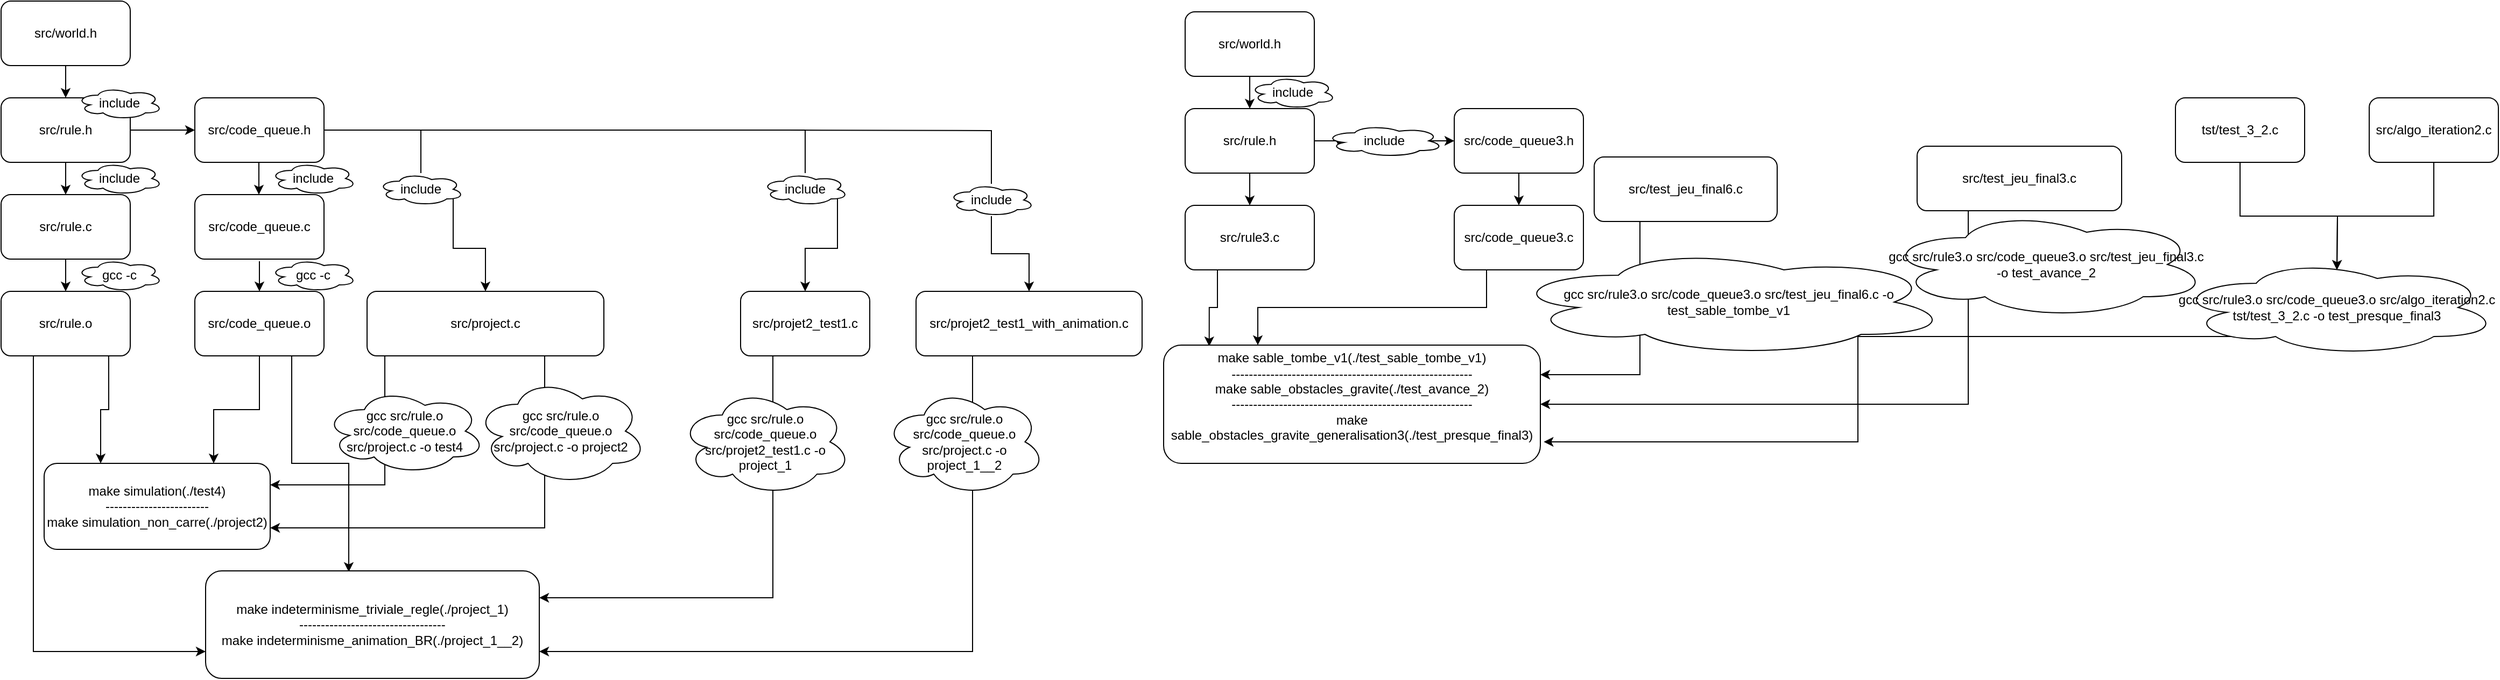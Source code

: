 <mxfile version="15.9.6" type="github" pages="2"><diagram id="K4hoPc6rqIB9uQjKa4mO" name="Page-1"><mxGraphModel dx="2756" dy="1717" grid="1" gridSize="10" guides="1" tooltips="1" connect="1" arrows="1" fold="1" page="1" pageScale="1" pageWidth="827" pageHeight="1169" math="0" shadow="0"><root><mxCell id="0"/><mxCell id="1" parent="0"/><mxCell id="Dp1AoBdaLXVJ-32-hjES-61" style="edgeStyle=orthogonalEdgeStyle;rounded=0;orthogonalLoop=1;jettySize=auto;html=1;exitX=1;exitY=0.5;exitDx=0;exitDy=0;entryX=0;entryY=0.5;entryDx=0;entryDy=0;" edge="1" parent="1" source="Dp1AoBdaLXVJ-32-hjES-2" target="Dp1AoBdaLXVJ-32-hjES-11"><mxGeometry relative="1" as="geometry"/></mxCell><mxCell id="Dp1AoBdaLXVJ-32-hjES-2" value="src/rule.h" style="rounded=1;whiteSpace=wrap;html=1;" vertex="1" parent="1"><mxGeometry x="-1100" y="30" width="120" height="60" as="geometry"/></mxCell><mxCell id="Dp1AoBdaLXVJ-32-hjES-12" value="" style="edgeStyle=orthogonalEdgeStyle;rounded=0;orthogonalLoop=1;jettySize=auto;html=1;exitX=0.5;exitY=1;exitDx=0;exitDy=0;entryX=0.5;entryY=0;entryDx=0;entryDy=0;" edge="1" parent="1" source="Dp1AoBdaLXVJ-32-hjES-2" target="Dp1AoBdaLXVJ-32-hjES-3"><mxGeometry relative="1" as="geometry"><mxPoint x="-700" y="330" as="targetPoint"/></mxGeometry></mxCell><mxCell id="Dp1AoBdaLXVJ-32-hjES-3" value="src/rule.c" style="rounded=1;whiteSpace=wrap;html=1;" vertex="1" parent="1"><mxGeometry x="-1100" y="120" width="120" height="60" as="geometry"/></mxCell><mxCell id="Dp1AoBdaLXVJ-32-hjES-30" style="edgeStyle=orthogonalEdgeStyle;rounded=0;orthogonalLoop=1;jettySize=auto;html=1;exitX=0.833;exitY=1;exitDx=0;exitDy=0;entryX=0.25;entryY=0;entryDx=0;entryDy=0;exitPerimeter=0;" edge="1" parent="1" source="Dp1AoBdaLXVJ-32-hjES-7" target="Dp1AoBdaLXVJ-32-hjES-22"><mxGeometry relative="1" as="geometry"/></mxCell><mxCell id="Dp1AoBdaLXVJ-32-hjES-34" style="edgeStyle=orthogonalEdgeStyle;rounded=0;orthogonalLoop=1;jettySize=auto;html=1;exitX=0.25;exitY=1;exitDx=0;exitDy=0;entryX=0;entryY=0.75;entryDx=0;entryDy=0;" edge="1" parent="1" source="Dp1AoBdaLXVJ-32-hjES-7" target="Dp1AoBdaLXVJ-32-hjES-31"><mxGeometry relative="1" as="geometry"/></mxCell><mxCell id="Dp1AoBdaLXVJ-32-hjES-7" value="src/rule.o" style="rounded=1;whiteSpace=wrap;html=1;" vertex="1" parent="1"><mxGeometry x="-1100" y="210" width="120" height="60" as="geometry"/></mxCell><mxCell id="Dp1AoBdaLXVJ-32-hjES-9" value="" style="endArrow=classic;html=1;rounded=0;exitX=0.5;exitY=1;exitDx=0;exitDy=0;entryX=0.5;entryY=0;entryDx=0;entryDy=0;" edge="1" parent="1" source="Dp1AoBdaLXVJ-32-hjES-3" target="Dp1AoBdaLXVJ-32-hjES-7"><mxGeometry width="50" height="50" relative="1" as="geometry"><mxPoint x="-810" y="160" as="sourcePoint"/><mxPoint x="-810" y="190" as="targetPoint"/></mxGeometry></mxCell><mxCell id="Dp1AoBdaLXVJ-32-hjES-54" style="edgeStyle=orthogonalEdgeStyle;rounded=0;orthogonalLoop=1;jettySize=auto;html=1;exitX=0.875;exitY=0.5;exitDx=0;exitDy=0;entryX=0.5;entryY=0;entryDx=0;entryDy=0;startArrow=none;exitPerimeter=0;" edge="1" parent="1" source="Dp1AoBdaLXVJ-32-hjES-56" target="Dp1AoBdaLXVJ-32-hjES-20"><mxGeometry relative="1" as="geometry"/></mxCell><mxCell id="Dp1AoBdaLXVJ-32-hjES-63" style="edgeStyle=orthogonalEdgeStyle;rounded=0;orthogonalLoop=1;jettySize=auto;html=1;exitX=0.875;exitY=0.5;exitDx=0;exitDy=0;startArrow=none;exitPerimeter=0;" edge="1" parent="1" source="Dp1AoBdaLXVJ-32-hjES-65" target="Dp1AoBdaLXVJ-32-hjES-23"><mxGeometry relative="1" as="geometry"><mxPoint x="-140" y="160" as="sourcePoint"/></mxGeometry></mxCell><mxCell id="Dp1AoBdaLXVJ-32-hjES-64" style="edgeStyle=orthogonalEdgeStyle;rounded=0;orthogonalLoop=1;jettySize=auto;html=1;startArrow=none;" edge="1" parent="1" source="r7zkcHdlzqCBAXgpyGxJ-1" target="Dp1AoBdaLXVJ-32-hjES-24"><mxGeometry relative="1" as="geometry"><mxPoint x="-370" y="60" as="sourcePoint"/></mxGeometry></mxCell><mxCell id="Dp1AoBdaLXVJ-32-hjES-11" value="src/code_queue.h" style="rounded=1;whiteSpace=wrap;html=1;" vertex="1" parent="1"><mxGeometry x="-920" y="30" width="120" height="60" as="geometry"/></mxCell><mxCell id="Dp1AoBdaLXVJ-32-hjES-14" value="" style="endArrow=classic;html=1;rounded=0;exitX=0.5;exitY=1;exitDx=0;exitDy=0;entryX=0.5;entryY=0;entryDx=0;entryDy=0;" edge="1" parent="1"><mxGeometry width="50" height="50" relative="1" as="geometry"><mxPoint x="-860.5" y="90" as="sourcePoint"/><mxPoint x="-860.5" y="120" as="targetPoint"/><Array as="points"><mxPoint x="-860.5" y="110"/></Array></mxGeometry></mxCell><mxCell id="Dp1AoBdaLXVJ-32-hjES-15" value="src/code_queue.c" style="rounded=1;whiteSpace=wrap;html=1;" vertex="1" parent="1"><mxGeometry x="-920" y="120" width="120" height="60" as="geometry"/></mxCell><mxCell id="Dp1AoBdaLXVJ-32-hjES-29" style="edgeStyle=orthogonalEdgeStyle;rounded=0;orthogonalLoop=1;jettySize=auto;html=1;exitX=0.5;exitY=1;exitDx=0;exitDy=0;entryX=0.75;entryY=0;entryDx=0;entryDy=0;" edge="1" parent="1" source="Dp1AoBdaLXVJ-32-hjES-17" target="Dp1AoBdaLXVJ-32-hjES-22"><mxGeometry relative="1" as="geometry"/></mxCell><mxCell id="Dp1AoBdaLXVJ-32-hjES-35" style="edgeStyle=orthogonalEdgeStyle;rounded=0;orthogonalLoop=1;jettySize=auto;html=1;exitX=0.75;exitY=1;exitDx=0;exitDy=0;entryX=0.429;entryY=0.01;entryDx=0;entryDy=0;entryPerimeter=0;" edge="1" parent="1" source="Dp1AoBdaLXVJ-32-hjES-17" target="Dp1AoBdaLXVJ-32-hjES-31"><mxGeometry relative="1" as="geometry"/></mxCell><mxCell id="Dp1AoBdaLXVJ-32-hjES-17" value="src/code_queue.o" style="rounded=1;whiteSpace=wrap;html=1;" vertex="1" parent="1"><mxGeometry x="-920" y="210" width="120" height="60" as="geometry"/></mxCell><mxCell id="Dp1AoBdaLXVJ-32-hjES-19" value="" style="endArrow=classic;html=1;rounded=0;entryX=0.5;entryY=0;entryDx=0;entryDy=0;" edge="1" parent="1" target="Dp1AoBdaLXVJ-32-hjES-17"><mxGeometry width="50" height="50" relative="1" as="geometry"><mxPoint x="-860" y="182" as="sourcePoint"/><mxPoint x="-540" y="230" as="targetPoint"/></mxGeometry></mxCell><mxCell id="Dp1AoBdaLXVJ-32-hjES-44" style="edgeStyle=orthogonalEdgeStyle;rounded=0;orthogonalLoop=1;jettySize=auto;html=1;exitX=0.075;exitY=1;exitDx=0;exitDy=0;entryX=1;entryY=0.25;entryDx=0;entryDy=0;exitPerimeter=0;" edge="1" parent="1" source="Dp1AoBdaLXVJ-32-hjES-20" target="Dp1AoBdaLXVJ-32-hjES-22"><mxGeometry relative="1" as="geometry"/></mxCell><mxCell id="Dp1AoBdaLXVJ-32-hjES-46" style="edgeStyle=orthogonalEdgeStyle;rounded=0;orthogonalLoop=1;jettySize=auto;html=1;exitX=0.75;exitY=1;exitDx=0;exitDy=0;entryX=1;entryY=0.75;entryDx=0;entryDy=0;" edge="1" parent="1" source="Dp1AoBdaLXVJ-32-hjES-20" target="Dp1AoBdaLXVJ-32-hjES-22"><mxGeometry relative="1" as="geometry"/></mxCell><mxCell id="Dp1AoBdaLXVJ-32-hjES-20" value="src/project.c" style="rounded=1;whiteSpace=wrap;html=1;" vertex="1" parent="1"><mxGeometry x="-760" y="210" width="220" height="60" as="geometry"/></mxCell><mxCell id="Dp1AoBdaLXVJ-32-hjES-22" value="&lt;div&gt;make simulation(./test4)&lt;/div&gt;&lt;div&gt;------------------------&lt;br&gt;&lt;/div&gt;&lt;div&gt;make simulation_non_carre(./project2)&lt;br&gt;&lt;/div&gt;" style="rounded=1;whiteSpace=wrap;html=1;" vertex="1" parent="1"><mxGeometry x="-1060" y="370" width="210" height="80" as="geometry"/></mxCell><mxCell id="Dp1AoBdaLXVJ-32-hjES-36" style="edgeStyle=orthogonalEdgeStyle;rounded=0;orthogonalLoop=1;jettySize=auto;html=1;exitX=0.25;exitY=1;exitDx=0;exitDy=0;entryX=1;entryY=0.25;entryDx=0;entryDy=0;" edge="1" parent="1" source="Dp1AoBdaLXVJ-32-hjES-23" target="Dp1AoBdaLXVJ-32-hjES-31"><mxGeometry relative="1" as="geometry"/></mxCell><mxCell id="Dp1AoBdaLXVJ-32-hjES-23" value="src/projet2_test1.c" style="rounded=1;whiteSpace=wrap;html=1;" vertex="1" parent="1"><mxGeometry x="-413" y="210" width="120" height="60" as="geometry"/></mxCell><mxCell id="Dp1AoBdaLXVJ-32-hjES-37" style="edgeStyle=orthogonalEdgeStyle;rounded=0;orthogonalLoop=1;jettySize=auto;html=1;exitX=0.25;exitY=1;exitDx=0;exitDy=0;entryX=1;entryY=0.75;entryDx=0;entryDy=0;" edge="1" parent="1" source="Dp1AoBdaLXVJ-32-hjES-24" target="Dp1AoBdaLXVJ-32-hjES-31"><mxGeometry relative="1" as="geometry"/></mxCell><mxCell id="Dp1AoBdaLXVJ-32-hjES-24" value="src/projet2_test1_with_animation.c" style="rounded=1;whiteSpace=wrap;html=1;" vertex="1" parent="1"><mxGeometry x="-250" y="210" width="210" height="60" as="geometry"/></mxCell><mxCell id="Dp1AoBdaLXVJ-32-hjES-31" value="&lt;div&gt;make indeterminisme_triviale_regle(./project_1)&lt;/div&gt;&lt;div&gt;----------------------------------&lt;/div&gt;&lt;div&gt;make indeterminisme_animation_BR(./project_1__2)&lt;br&gt;&lt;/div&gt;" style="rounded=1;whiteSpace=wrap;html=1;" vertex="1" parent="1"><mxGeometry x="-910" y="470" width="310" height="100" as="geometry"/></mxCell><mxCell id="Dp1AoBdaLXVJ-32-hjES-38" value="include" style="ellipse;shape=cloud;whiteSpace=wrap;html=1;" vertex="1" parent="1"><mxGeometry x="-1030" y="90" width="80" height="30" as="geometry"/></mxCell><mxCell id="Dp1AoBdaLXVJ-32-hjES-39" value="gcc -c" style="ellipse;shape=cloud;whiteSpace=wrap;html=1;" vertex="1" parent="1"><mxGeometry x="-1030" y="180" width="80" height="30" as="geometry"/></mxCell><mxCell id="Dp1AoBdaLXVJ-32-hjES-40" value="include" style="ellipse;shape=cloud;whiteSpace=wrap;html=1;" vertex="1" parent="1"><mxGeometry x="-850" y="90" width="80" height="30" as="geometry"/></mxCell><mxCell id="Dp1AoBdaLXVJ-32-hjES-41" value="gcc -c" style="ellipse;shape=cloud;whiteSpace=wrap;html=1;" vertex="1" parent="1"><mxGeometry x="-850" y="180" width="80" height="30" as="geometry"/></mxCell><mxCell id="Dp1AoBdaLXVJ-32-hjES-45" value="gcc src/rule.o src/code_queue.o src/project.c -o test4" style="ellipse;shape=cloud;whiteSpace=wrap;html=1;" vertex="1" parent="1"><mxGeometry x="-800" y="300" width="150" height="80" as="geometry"/></mxCell><mxCell id="Dp1AoBdaLXVJ-32-hjES-48" value="gcc src/rule.o src/code_queue.o src/project.c -o project2" style="ellipse;shape=cloud;whiteSpace=wrap;html=1;" vertex="1" parent="1"><mxGeometry x="-660" y="290" width="160" height="100" as="geometry"/></mxCell><mxCell id="Dp1AoBdaLXVJ-32-hjES-49" value="gcc src/rule.o src/code_queue.o src/projet2_test1.c -o project_1" style="ellipse;shape=cloud;whiteSpace=wrap;html=1;" vertex="1" parent="1"><mxGeometry x="-470" y="300" width="160" height="100" as="geometry"/></mxCell><mxCell id="Dp1AoBdaLXVJ-32-hjES-50" value="gcc src/rule.o src/code_queue.o src/project.c -o project_1__2" style="ellipse;shape=cloud;whiteSpace=wrap;html=1;" vertex="1" parent="1"><mxGeometry x="-280" y="300" width="150" height="100" as="geometry"/></mxCell><mxCell id="Dp1AoBdaLXVJ-32-hjES-51" value="src/world.h" style="rounded=1;whiteSpace=wrap;html=1;" vertex="1" parent="1"><mxGeometry x="-1100" y="-60" width="120" height="60" as="geometry"/></mxCell><mxCell id="Dp1AoBdaLXVJ-32-hjES-52" value="" style="endArrow=classic;html=1;rounded=0;exitX=0.5;exitY=1;exitDx=0;exitDy=0;entryX=0.5;entryY=0;entryDx=0;entryDy=0;" edge="1" parent="1" source="Dp1AoBdaLXVJ-32-hjES-51" target="Dp1AoBdaLXVJ-32-hjES-2"><mxGeometry width="50" height="50" relative="1" as="geometry"><mxPoint x="-580" y="130" as="sourcePoint"/><mxPoint x="-530" y="80" as="targetPoint"/></mxGeometry></mxCell><mxCell id="Dp1AoBdaLXVJ-32-hjES-55" value="include" style="ellipse;shape=cloud;whiteSpace=wrap;html=1;" vertex="1" parent="1"><mxGeometry x="-1030" y="20" width="80" height="30" as="geometry"/></mxCell><mxCell id="Dp1AoBdaLXVJ-32-hjES-56" value="include" style="ellipse;shape=cloud;whiteSpace=wrap;html=1;" vertex="1" parent="1"><mxGeometry x="-750" y="100" width="80" height="30" as="geometry"/></mxCell><mxCell id="Dp1AoBdaLXVJ-32-hjES-57" value="" style="edgeStyle=orthogonalEdgeStyle;rounded=0;orthogonalLoop=1;jettySize=auto;html=1;exitX=1;exitY=0.5;exitDx=0;exitDy=0;entryX=0.5;entryY=0;entryDx=0;entryDy=0;endArrow=none;" edge="1" parent="1" source="Dp1AoBdaLXVJ-32-hjES-11" target="Dp1AoBdaLXVJ-32-hjES-56"><mxGeometry relative="1" as="geometry"><mxPoint x="-800" y="60" as="sourcePoint"/><mxPoint x="-650" y="210" as="targetPoint"/></mxGeometry></mxCell><mxCell id="Dp1AoBdaLXVJ-32-hjES-65" value="include" style="ellipse;shape=cloud;whiteSpace=wrap;html=1;" vertex="1" parent="1"><mxGeometry x="-393" y="100" width="80" height="30" as="geometry"/></mxCell><mxCell id="Dp1AoBdaLXVJ-32-hjES-66" value="" style="edgeStyle=orthogonalEdgeStyle;rounded=0;orthogonalLoop=1;jettySize=auto;html=1;exitX=1;exitY=0.5;exitDx=0;exitDy=0;endArrow=none;" edge="1" parent="1" source="Dp1AoBdaLXVJ-32-hjES-11" target="Dp1AoBdaLXVJ-32-hjES-65"><mxGeometry relative="1" as="geometry"><mxPoint x="-800" y="60" as="sourcePoint"/><mxPoint x="-353" y="210" as="targetPoint"/></mxGeometry></mxCell><mxCell id="r7zkcHdlzqCBAXgpyGxJ-1" value="include" style="ellipse;shape=cloud;whiteSpace=wrap;html=1;" vertex="1" parent="1"><mxGeometry x="-220" y="110" width="80" height="30" as="geometry"/></mxCell><mxCell id="r7zkcHdlzqCBAXgpyGxJ-2" value="" style="edgeStyle=orthogonalEdgeStyle;rounded=0;orthogonalLoop=1;jettySize=auto;html=1;startArrow=none;endArrow=none;" edge="1" parent="1" target="r7zkcHdlzqCBAXgpyGxJ-1"><mxGeometry relative="1" as="geometry"><mxPoint x="-370" y="60" as="sourcePoint"/><mxPoint x="-145" y="210" as="targetPoint"/></mxGeometry></mxCell><mxCell id="r7zkcHdlzqCBAXgpyGxJ-7" style="edgeStyle=orthogonalEdgeStyle;rounded=0;orthogonalLoop=1;jettySize=auto;html=1;exitX=0.5;exitY=1;exitDx=0;exitDy=0;entryX=0.5;entryY=0;entryDx=0;entryDy=0;" edge="1" parent="1" source="r7zkcHdlzqCBAXgpyGxJ-3" target="r7zkcHdlzqCBAXgpyGxJ-4"><mxGeometry relative="1" as="geometry"/></mxCell><mxCell id="r7zkcHdlzqCBAXgpyGxJ-3" value="src/world.h" style="rounded=1;whiteSpace=wrap;html=1;" vertex="1" parent="1"><mxGeometry y="-50" width="120" height="60" as="geometry"/></mxCell><mxCell id="r7zkcHdlzqCBAXgpyGxJ-8" style="edgeStyle=orthogonalEdgeStyle;rounded=0;orthogonalLoop=1;jettySize=auto;html=1;exitX=0.5;exitY=1;exitDx=0;exitDy=0;entryX=0.5;entryY=0;entryDx=0;entryDy=0;" edge="1" parent="1" source="r7zkcHdlzqCBAXgpyGxJ-4" target="r7zkcHdlzqCBAXgpyGxJ-5"><mxGeometry relative="1" as="geometry"/></mxCell><mxCell id="r7zkcHdlzqCBAXgpyGxJ-12" style="edgeStyle=orthogonalEdgeStyle;rounded=0;orthogonalLoop=1;jettySize=auto;html=1;exitX=0.875;exitY=0.5;exitDx=0;exitDy=0;entryX=0;entryY=0.5;entryDx=0;entryDy=0;startArrow=none;exitPerimeter=0;" edge="1" parent="1" source="r7zkcHdlzqCBAXgpyGxJ-15" target="r7zkcHdlzqCBAXgpyGxJ-11"><mxGeometry relative="1" as="geometry"/></mxCell><mxCell id="r7zkcHdlzqCBAXgpyGxJ-17" style="edgeStyle=orthogonalEdgeStyle;rounded=0;orthogonalLoop=1;jettySize=auto;html=1;exitX=1;exitY=0.5;exitDx=0;exitDy=0;entryX=0.13;entryY=0.77;entryDx=0;entryDy=0;entryPerimeter=0;" edge="1" parent="1" source="r7zkcHdlzqCBAXgpyGxJ-4" target="r7zkcHdlzqCBAXgpyGxJ-15"><mxGeometry relative="1" as="geometry"/></mxCell><mxCell id="r7zkcHdlzqCBAXgpyGxJ-4" value="src/rule.h" style="rounded=1;whiteSpace=wrap;html=1;" vertex="1" parent="1"><mxGeometry y="40" width="120" height="60" as="geometry"/></mxCell><mxCell id="r7zkcHdlzqCBAXgpyGxJ-20" style="edgeStyle=orthogonalEdgeStyle;rounded=0;orthogonalLoop=1;jettySize=auto;html=1;exitX=0.25;exitY=1;exitDx=0;exitDy=0;entryX=0.121;entryY=0.01;entryDx=0;entryDy=0;entryPerimeter=0;" edge="1" parent="1" source="r7zkcHdlzqCBAXgpyGxJ-5" target="r7zkcHdlzqCBAXgpyGxJ-19"><mxGeometry relative="1" as="geometry"/></mxCell><mxCell id="r7zkcHdlzqCBAXgpyGxJ-5" value="src/rule3.c" style="rounded=1;whiteSpace=wrap;html=1;" vertex="1" parent="1"><mxGeometry y="130" width="120" height="60" as="geometry"/></mxCell><mxCell id="r7zkcHdlzqCBAXgpyGxJ-21" style="edgeStyle=orthogonalEdgeStyle;rounded=0;orthogonalLoop=1;jettySize=auto;html=1;exitX=0.25;exitY=1;exitDx=0;exitDy=0;entryX=0.25;entryY=0;entryDx=0;entryDy=0;" edge="1" parent="1" source="r7zkcHdlzqCBAXgpyGxJ-10" target="r7zkcHdlzqCBAXgpyGxJ-19"><mxGeometry relative="1" as="geometry"/></mxCell><mxCell id="r7zkcHdlzqCBAXgpyGxJ-10" value="src/code_queue3.c" style="rounded=1;whiteSpace=wrap;html=1;" vertex="1" parent="1"><mxGeometry x="250" y="130" width="120" height="60" as="geometry"/></mxCell><mxCell id="r7zkcHdlzqCBAXgpyGxJ-13" style="edgeStyle=orthogonalEdgeStyle;rounded=0;orthogonalLoop=1;jettySize=auto;html=1;exitX=0.5;exitY=1;exitDx=0;exitDy=0;entryX=0.5;entryY=0;entryDx=0;entryDy=0;" edge="1" parent="1" source="r7zkcHdlzqCBAXgpyGxJ-11" target="r7zkcHdlzqCBAXgpyGxJ-10"><mxGeometry relative="1" as="geometry"/></mxCell><mxCell id="r7zkcHdlzqCBAXgpyGxJ-11" value="src/code_queue3.h" style="rounded=1;whiteSpace=wrap;html=1;" vertex="1" parent="1"><mxGeometry x="250" y="40" width="120" height="60" as="geometry"/></mxCell><mxCell id="r7zkcHdlzqCBAXgpyGxJ-14" value="include" style="ellipse;shape=cloud;whiteSpace=wrap;html=1;" vertex="1" parent="1"><mxGeometry x="60" y="10" width="80" height="30" as="geometry"/></mxCell><mxCell id="r7zkcHdlzqCBAXgpyGxJ-15" value="include" style="ellipse;shape=cloud;whiteSpace=wrap;html=1;" vertex="1" parent="1"><mxGeometry x="130" y="55" width="110" height="30" as="geometry"/></mxCell><mxCell id="r7zkcHdlzqCBAXgpyGxJ-16" value="" style="edgeStyle=orthogonalEdgeStyle;rounded=0;orthogonalLoop=1;jettySize=auto;html=1;exitX=1;exitY=0.5;exitDx=0;exitDy=0;entryX=0;entryY=0.5;entryDx=0;entryDy=0;endArrow=none;" edge="1" parent="1" source="r7zkcHdlzqCBAXgpyGxJ-4" target="r7zkcHdlzqCBAXgpyGxJ-15"><mxGeometry relative="1" as="geometry"><mxPoint x="120" y="70" as="sourcePoint"/><mxPoint x="250" y="70" as="targetPoint"/></mxGeometry></mxCell><mxCell id="r7zkcHdlzqCBAXgpyGxJ-29" style="edgeStyle=orthogonalEdgeStyle;rounded=0;orthogonalLoop=1;jettySize=auto;html=1;exitX=0.25;exitY=1;exitDx=0;exitDy=0;entryX=1;entryY=0.25;entryDx=0;entryDy=0;" edge="1" parent="1" source="r7zkcHdlzqCBAXgpyGxJ-18" target="r7zkcHdlzqCBAXgpyGxJ-19"><mxGeometry relative="1" as="geometry"/></mxCell><mxCell id="r7zkcHdlzqCBAXgpyGxJ-18" value="src/test_jeu_final6.c" style="rounded=1;whiteSpace=wrap;html=1;" vertex="1" parent="1"><mxGeometry x="380" y="85" width="170" height="60" as="geometry"/></mxCell><mxCell id="r7zkcHdlzqCBAXgpyGxJ-19" value="&lt;div&gt;&lt;br&gt;&lt;/div&gt;&lt;div&gt;&lt;br&gt;&lt;/div&gt;&lt;div&gt;&lt;br&gt;&lt;/div&gt;&lt;div&gt;make sable_tombe_v1(./test_sable_tombe_v1)&lt;/div&gt;&lt;div&gt;--------------------------------------------------------&lt;/div&gt;&lt;div&gt;make sable_obstacles_gravite(./test_avance_2)&lt;/div&gt;&lt;div&gt;--------------------------------------------------------&lt;/div&gt;&lt;div&gt;make sable_obstacles_gravite_generalisation3(./test_presque_final3)&lt;br&gt;&lt;/div&gt;&lt;div&gt;&lt;br&gt;&lt;/div&gt;&lt;div&gt;&lt;br&gt;&lt;/div&gt;&lt;div&gt;&lt;br&gt;&lt;/div&gt;&lt;div&gt;&lt;br&gt;&lt;/div&gt;" style="rounded=1;whiteSpace=wrap;html=1;" vertex="1" parent="1"><mxGeometry x="-20" y="260" width="350" height="110" as="geometry"/></mxCell><mxCell id="r7zkcHdlzqCBAXgpyGxJ-23" value="gcc src/rule3.o src/code_queue3.o src/test_jeu_final6.c -o test_sable_tombe_v1" style="ellipse;shape=cloud;whiteSpace=wrap;html=1;" vertex="1" parent="1"><mxGeometry x="300" y="170" width="410" height="100" as="geometry"/></mxCell><mxCell id="r7zkcHdlzqCBAXgpyGxJ-28" style="edgeStyle=orthogonalEdgeStyle;rounded=0;orthogonalLoop=1;jettySize=auto;html=1;exitX=0.25;exitY=1;exitDx=0;exitDy=0;entryX=1;entryY=0.5;entryDx=0;entryDy=0;" edge="1" parent="1" source="r7zkcHdlzqCBAXgpyGxJ-24" target="r7zkcHdlzqCBAXgpyGxJ-19"><mxGeometry relative="1" as="geometry"/></mxCell><mxCell id="r7zkcHdlzqCBAXgpyGxJ-24" value="src/test_jeu_final3.c" style="rounded=1;whiteSpace=wrap;html=1;" vertex="1" parent="1"><mxGeometry x="680" y="75" width="190" height="60" as="geometry"/></mxCell><mxCell id="r7zkcHdlzqCBAXgpyGxJ-25" value="gcc src/rule3.o src/code_queue3.o src/test_jeu_final3.c -o test_avance_2" style="ellipse;shape=cloud;whiteSpace=wrap;html=1;" vertex="1" parent="1"><mxGeometry x="650" y="135" width="300" height="100" as="geometry"/></mxCell><mxCell id="r7zkcHdlzqCBAXgpyGxJ-32" style="edgeStyle=orthogonalEdgeStyle;rounded=0;orthogonalLoop=1;jettySize=auto;html=1;exitX=0.5;exitY=1;exitDx=0;exitDy=0;" edge="1" parent="1" source="r7zkcHdlzqCBAXgpyGxJ-30"><mxGeometry relative="1" as="geometry"><mxPoint x="1070" y="190" as="targetPoint"/></mxGeometry></mxCell><mxCell id="r7zkcHdlzqCBAXgpyGxJ-30" value="tst/test_3_2.c" style="rounded=1;whiteSpace=wrap;html=1;" vertex="1" parent="1"><mxGeometry x="920" y="30" width="120" height="60" as="geometry"/></mxCell><mxCell id="r7zkcHdlzqCBAXgpyGxJ-33" style="edgeStyle=orthogonalEdgeStyle;rounded=0;orthogonalLoop=1;jettySize=auto;html=1;exitX=0.5;exitY=1;exitDx=0;exitDy=0;" edge="1" parent="1" source="r7zkcHdlzqCBAXgpyGxJ-31"><mxGeometry relative="1" as="geometry"><mxPoint x="1070" y="190" as="targetPoint"/></mxGeometry></mxCell><mxCell id="r7zkcHdlzqCBAXgpyGxJ-31" value="src/algo_iteration2.c" style="rounded=1;whiteSpace=wrap;html=1;" vertex="1" parent="1"><mxGeometry x="1100" y="30" width="120" height="60" as="geometry"/></mxCell><mxCell id="r7zkcHdlzqCBAXgpyGxJ-35" style="edgeStyle=orthogonalEdgeStyle;rounded=0;orthogonalLoop=1;jettySize=auto;html=1;exitX=0.31;exitY=0.8;exitDx=0;exitDy=0;exitPerimeter=0;entryX=1.009;entryY=0.818;entryDx=0;entryDy=0;entryPerimeter=0;" edge="1" parent="1" source="r7zkcHdlzqCBAXgpyGxJ-34" target="r7zkcHdlzqCBAXgpyGxJ-19"><mxGeometry relative="1" as="geometry"/></mxCell><mxCell id="r7zkcHdlzqCBAXgpyGxJ-34" value="gcc src/rule3.o src/code_queue3.o src/algo_iteration2.c tst/test_3_2.c -o test_presque_final3 " style="ellipse;shape=cloud;whiteSpace=wrap;html=1;" vertex="1" parent="1"><mxGeometry x="920" y="180" width="300" height="90" as="geometry"/></mxCell></root></mxGraphModel></diagram><diagram id="nHYt7F3tKrS2UBdMJMVP" name="Page-2"><mxGraphModel dx="1102" dy="548" grid="1" gridSize="10" guides="1" tooltips="1" connect="1" arrows="1" fold="1" page="1" pageScale="1" pageWidth="827" pageHeight="1169" math="0" shadow="0"><root><mxCell id="10OKlw0CoyY9cvjdt06B-0"/><mxCell id="10OKlw0CoyY9cvjdt06B-1" parent="10OKlw0CoyY9cvjdt06B-0"/></root></mxGraphModel></diagram></mxfile>